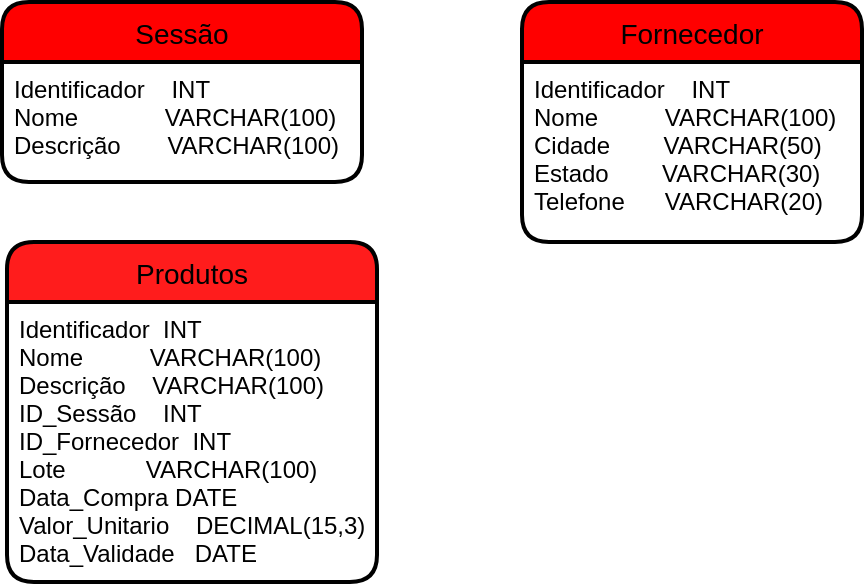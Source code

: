<mxfile version="14.9.7" type="device"><diagram id="xQCJ445-1jl-hxVV1Qgf" name="Page-1"><mxGraphModel dx="1621" dy="795" grid="1" gridSize="10" guides="1" tooltips="1" connect="1" arrows="1" fold="1" page="1" pageScale="1" pageWidth="827" pageHeight="1169" math="0" shadow="0"><root><mxCell id="0"/><mxCell id="1" parent="0"/><mxCell id="NqAG_a6zGk6WiT2MgDnu-1" value="Sessão" style="swimlane;childLayout=stackLayout;horizontal=1;startSize=30;horizontalStack=0;rounded=1;fontSize=14;fontStyle=0;strokeWidth=2;resizeParent=0;resizeLast=1;shadow=0;dashed=0;align=center;fillColor=#FF0000;" vertex="1" parent="1"><mxGeometry x="100" y="140" width="180" height="90" as="geometry"><mxRectangle x="110" y="140" width="70" height="30" as="alternateBounds"/></mxGeometry></mxCell><mxCell id="NqAG_a6zGk6WiT2MgDnu-2" value="Identificador    INT&#10;Nome             VARCHAR(100)&#10;Descrição       VARCHAR(100)&#10;&#10;" style="align=left;strokeColor=none;fillColor=none;spacingLeft=4;fontSize=12;verticalAlign=top;resizable=0;rotatable=0;part=1;" vertex="1" parent="NqAG_a6zGk6WiT2MgDnu-1"><mxGeometry y="30" width="180" height="60" as="geometry"/></mxCell><mxCell id="NqAG_a6zGk6WiT2MgDnu-4" value="Fornecedor" style="swimlane;childLayout=stackLayout;horizontal=1;startSize=30;horizontalStack=0;rounded=1;fontSize=14;fontStyle=0;strokeWidth=2;resizeParent=0;resizeLast=1;shadow=0;dashed=0;align=center;fillColor=#FF0000;" vertex="1" parent="1"><mxGeometry x="360" y="140" width="170" height="120" as="geometry"><mxRectangle x="110" y="140" width="70" height="30" as="alternateBounds"/></mxGeometry></mxCell><mxCell id="NqAG_a6zGk6WiT2MgDnu-5" value="Identificador    INT&#10;Nome          VARCHAR(100)&#10;Cidade        VARCHAR(50)&#10;Estado        VARCHAR(30)&#10;Telefone      VARCHAR(20)" style="align=left;strokeColor=none;fillColor=none;spacingLeft=4;fontSize=12;verticalAlign=top;resizable=0;rotatable=0;part=1;" vertex="1" parent="NqAG_a6zGk6WiT2MgDnu-4"><mxGeometry y="30" width="170" height="90" as="geometry"/></mxCell><mxCell id="NqAG_a6zGk6WiT2MgDnu-9" value="Produtos" style="swimlane;childLayout=stackLayout;horizontal=1;startSize=30;horizontalStack=0;rounded=1;fontSize=14;fontStyle=0;strokeWidth=2;resizeParent=0;resizeLast=1;shadow=0;dashed=0;align=center;fillColor=#FF1C1C;" vertex="1" parent="1"><mxGeometry x="102.5" y="260" width="185" height="170" as="geometry"><mxRectangle x="110" y="140" width="70" height="30" as="alternateBounds"/></mxGeometry></mxCell><mxCell id="NqAG_a6zGk6WiT2MgDnu-10" value="Identificador  INT&#10;Nome          VARCHAR(100)&#10;Descrição    VARCHAR(100)&#10;ID_Sessão    INT&#10;ID_Fornecedor  INT&#10;Lote            VARCHAR(100)&#10;Data_Compra DATE&#10;Valor_Unitario    DECIMAL(15,3) &#10;Data_Validade   DATE " style="align=left;strokeColor=none;fillColor=none;spacingLeft=4;fontSize=12;verticalAlign=top;resizable=0;rotatable=0;part=1;" vertex="1" parent="NqAG_a6zGk6WiT2MgDnu-9"><mxGeometry y="30" width="185" height="140" as="geometry"/></mxCell></root></mxGraphModel></diagram></mxfile>